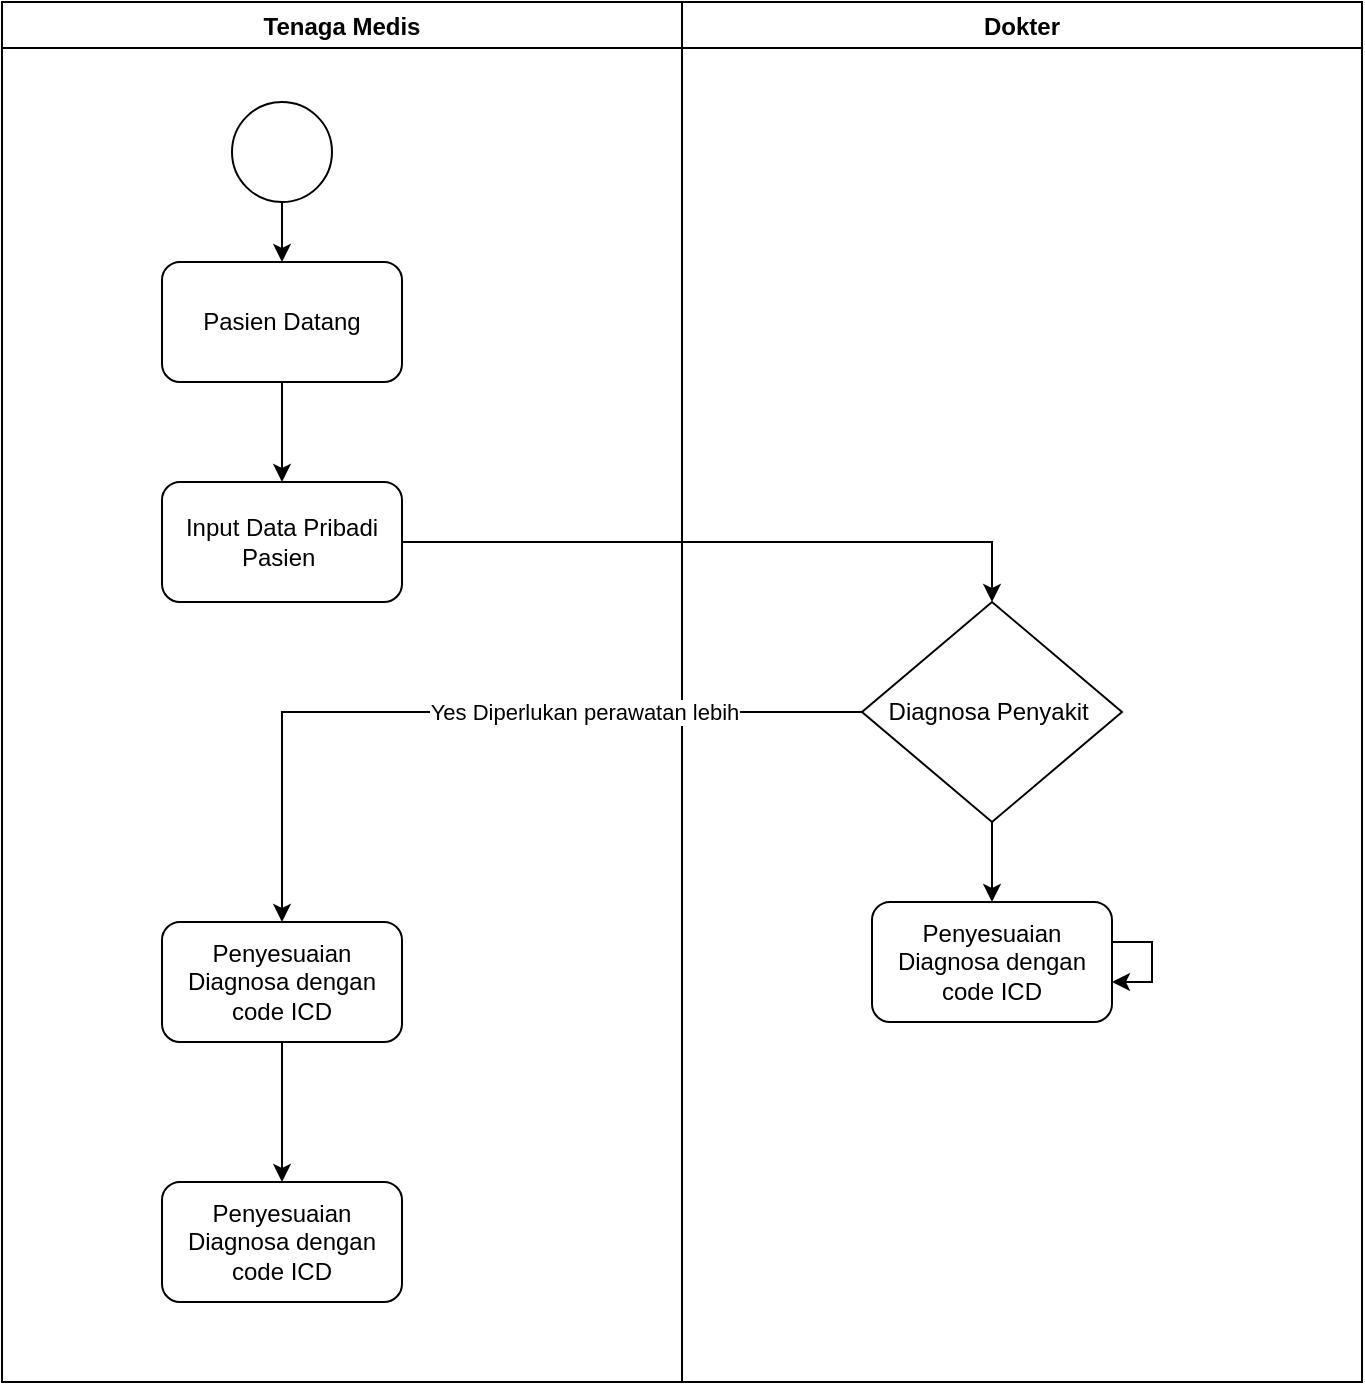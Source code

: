 <mxfile version="26.0.1">
  <diagram name="Page-1" id="EtaP9dJmNPpNIkBdqt-V">
    <mxGraphModel dx="522" dy="335" grid="1" gridSize="10" guides="1" tooltips="1" connect="1" arrows="1" fold="1" page="1" pageScale="1" pageWidth="850" pageHeight="1100" math="0" shadow="0">
      <root>
        <mxCell id="0" />
        <mxCell id="1" parent="0" />
        <mxCell id="GNXbmUJe4ZyUbetsLbS8-1" value="Dokter" style="swimlane;" vertex="1" parent="1">
          <mxGeometry x="400" y="70" width="340" height="690" as="geometry" />
        </mxCell>
        <mxCell id="GNXbmUJe4ZyUbetsLbS8-34" style="edgeStyle=orthogonalEdgeStyle;rounded=0;orthogonalLoop=1;jettySize=auto;html=1;exitX=0.5;exitY=1;exitDx=0;exitDy=0;entryX=0.5;entryY=0;entryDx=0;entryDy=0;" edge="1" parent="GNXbmUJe4ZyUbetsLbS8-1" source="GNXbmUJe4ZyUbetsLbS8-29" target="GNXbmUJe4ZyUbetsLbS8-33">
          <mxGeometry relative="1" as="geometry" />
        </mxCell>
        <mxCell id="GNXbmUJe4ZyUbetsLbS8-29" value="Diagnosa Penyakit&amp;nbsp;" style="rhombus;whiteSpace=wrap;html=1;" vertex="1" parent="GNXbmUJe4ZyUbetsLbS8-1">
          <mxGeometry x="90" y="300" width="130" height="110" as="geometry" />
        </mxCell>
        <mxCell id="GNXbmUJe4ZyUbetsLbS8-33" value="Penyesuaian Diagnosa dengan code ICD" style="rounded=1;whiteSpace=wrap;html=1;" vertex="1" parent="GNXbmUJe4ZyUbetsLbS8-1">
          <mxGeometry x="95" y="450" width="120" height="60" as="geometry" />
        </mxCell>
        <mxCell id="GNXbmUJe4ZyUbetsLbS8-35" style="edgeStyle=orthogonalEdgeStyle;rounded=0;orthogonalLoop=1;jettySize=auto;html=1;" edge="1" parent="GNXbmUJe4ZyUbetsLbS8-1" source="GNXbmUJe4ZyUbetsLbS8-33" target="GNXbmUJe4ZyUbetsLbS8-33">
          <mxGeometry relative="1" as="geometry" />
        </mxCell>
        <mxCell id="GNXbmUJe4ZyUbetsLbS8-15" value="Tenaga Medis" style="swimlane;" vertex="1" parent="1">
          <mxGeometry x="60" y="70" width="340" height="690" as="geometry" />
        </mxCell>
        <mxCell id="GNXbmUJe4ZyUbetsLbS8-16" style="edgeStyle=orthogonalEdgeStyle;rounded=0;orthogonalLoop=1;jettySize=auto;html=1;entryX=0.5;entryY=0;entryDx=0;entryDy=0;" edge="1" parent="GNXbmUJe4ZyUbetsLbS8-15">
          <mxGeometry relative="1" as="geometry">
            <mxPoint x="140" y="100" as="sourcePoint" />
            <mxPoint x="140" y="130" as="targetPoint" />
          </mxGeometry>
        </mxCell>
        <mxCell id="GNXbmUJe4ZyUbetsLbS8-17" value="" style="ellipse;whiteSpace=wrap;html=1;aspect=fixed;" vertex="1" parent="GNXbmUJe4ZyUbetsLbS8-15">
          <mxGeometry x="115" y="50" width="50" height="50" as="geometry" />
        </mxCell>
        <mxCell id="GNXbmUJe4ZyUbetsLbS8-18" style="edgeStyle=orthogonalEdgeStyle;rounded=0;orthogonalLoop=1;jettySize=auto;html=1;entryX=0.5;entryY=0;entryDx=0;entryDy=0;" edge="1" parent="GNXbmUJe4ZyUbetsLbS8-15" source="GNXbmUJe4ZyUbetsLbS8-19" target="GNXbmUJe4ZyUbetsLbS8-21">
          <mxGeometry relative="1" as="geometry" />
        </mxCell>
        <mxCell id="GNXbmUJe4ZyUbetsLbS8-19" value="Pasien Datang" style="rounded=1;whiteSpace=wrap;html=1;" vertex="1" parent="GNXbmUJe4ZyUbetsLbS8-15">
          <mxGeometry x="80" y="130" width="120" height="60" as="geometry" />
        </mxCell>
        <mxCell id="GNXbmUJe4ZyUbetsLbS8-21" value="Input Data Pribadi Pasien&amp;nbsp;" style="rounded=1;whiteSpace=wrap;html=1;" vertex="1" parent="GNXbmUJe4ZyUbetsLbS8-15">
          <mxGeometry x="80" y="240" width="120" height="60" as="geometry" />
        </mxCell>
        <mxCell id="GNXbmUJe4ZyUbetsLbS8-27" style="edgeStyle=orthogonalEdgeStyle;rounded=0;orthogonalLoop=1;jettySize=auto;html=1;entryX=0.5;entryY=0;entryDx=0;entryDy=0;" edge="1" parent="GNXbmUJe4ZyUbetsLbS8-15" source="GNXbmUJe4ZyUbetsLbS8-24" target="GNXbmUJe4ZyUbetsLbS8-26">
          <mxGeometry relative="1" as="geometry" />
        </mxCell>
        <mxCell id="GNXbmUJe4ZyUbetsLbS8-24" value="Penyesuaian Diagnosa dengan code ICD" style="rounded=1;whiteSpace=wrap;html=1;" vertex="1" parent="GNXbmUJe4ZyUbetsLbS8-15">
          <mxGeometry x="80" y="460" width="120" height="60" as="geometry" />
        </mxCell>
        <mxCell id="GNXbmUJe4ZyUbetsLbS8-26" value="Penyesuaian Diagnosa dengan code ICD" style="rounded=1;whiteSpace=wrap;html=1;" vertex="1" parent="GNXbmUJe4ZyUbetsLbS8-15">
          <mxGeometry x="80" y="590" width="120" height="60" as="geometry" />
        </mxCell>
        <mxCell id="GNXbmUJe4ZyUbetsLbS8-30" style="edgeStyle=orthogonalEdgeStyle;rounded=0;orthogonalLoop=1;jettySize=auto;html=1;entryX=0.5;entryY=0;entryDx=0;entryDy=0;" edge="1" parent="1" source="GNXbmUJe4ZyUbetsLbS8-21" target="GNXbmUJe4ZyUbetsLbS8-29">
          <mxGeometry relative="1" as="geometry" />
        </mxCell>
        <mxCell id="GNXbmUJe4ZyUbetsLbS8-31" style="edgeStyle=orthogonalEdgeStyle;rounded=0;orthogonalLoop=1;jettySize=auto;html=1;entryX=0.5;entryY=0;entryDx=0;entryDy=0;" edge="1" parent="1" source="GNXbmUJe4ZyUbetsLbS8-29" target="GNXbmUJe4ZyUbetsLbS8-24">
          <mxGeometry relative="1" as="geometry" />
        </mxCell>
        <mxCell id="GNXbmUJe4ZyUbetsLbS8-32" value="Yes Diperlukan perawatan lebih" style="edgeLabel;html=1;align=center;verticalAlign=middle;resizable=0;points=[];" vertex="1" connectable="0" parent="GNXbmUJe4ZyUbetsLbS8-31">
          <mxGeometry x="-0.298" relative="1" as="geometry">
            <mxPoint x="-1" as="offset" />
          </mxGeometry>
        </mxCell>
      </root>
    </mxGraphModel>
  </diagram>
</mxfile>
